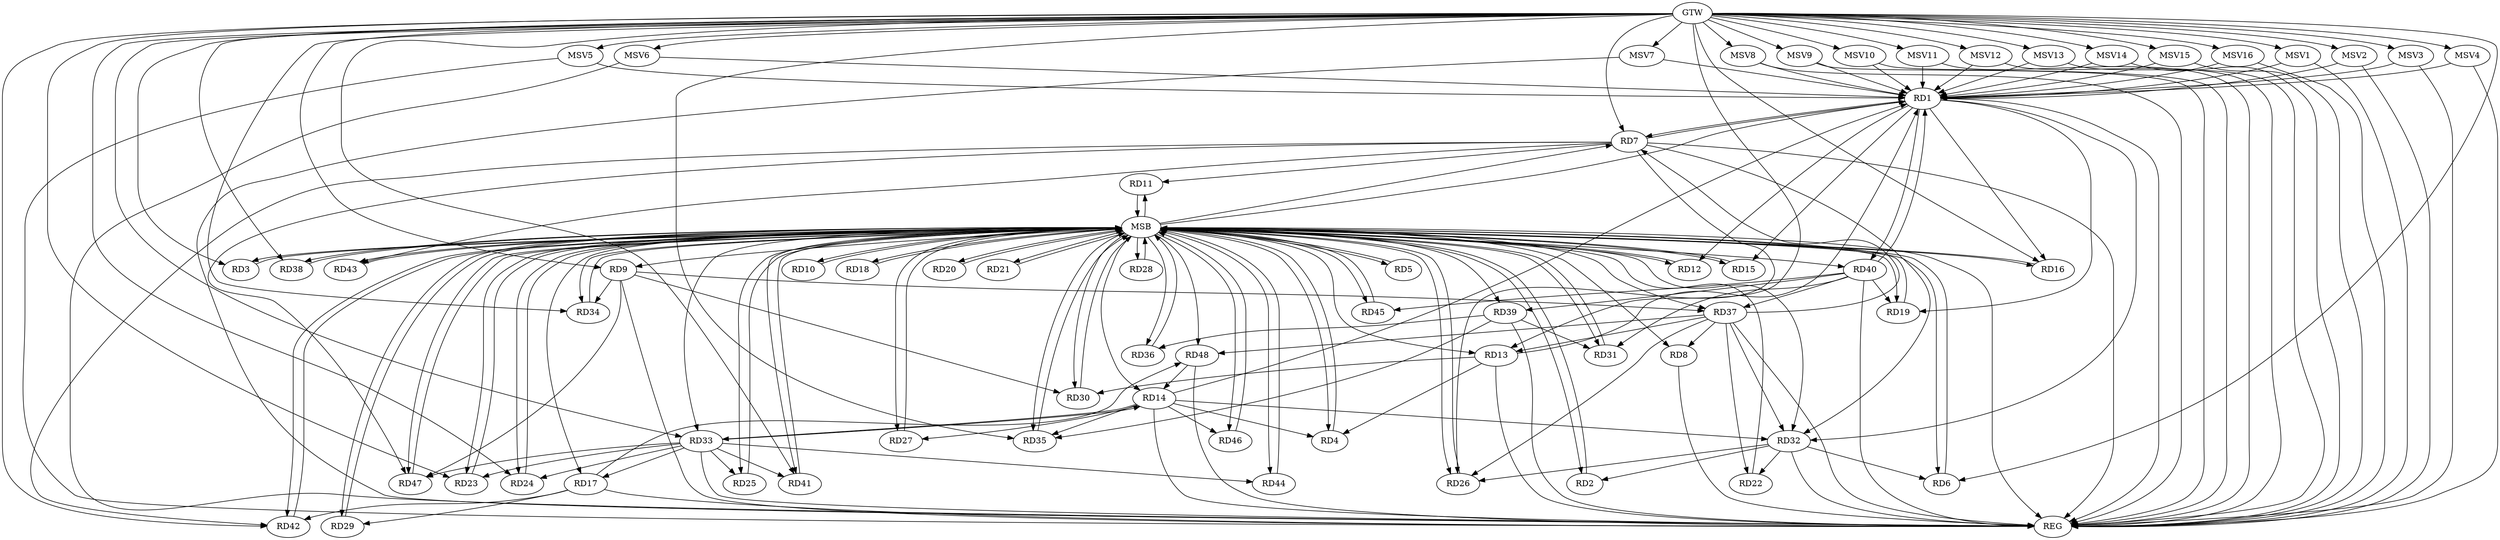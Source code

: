 strict digraph G {
  RD1 [ label="RD1" ];
  RD2 [ label="RD2" ];
  RD3 [ label="RD3" ];
  RD4 [ label="RD4" ];
  RD5 [ label="RD5" ];
  RD6 [ label="RD6" ];
  RD7 [ label="RD7" ];
  RD8 [ label="RD8" ];
  RD9 [ label="RD9" ];
  RD10 [ label="RD10" ];
  RD11 [ label="RD11" ];
  RD12 [ label="RD12" ];
  RD13 [ label="RD13" ];
  RD14 [ label="RD14" ];
  RD15 [ label="RD15" ];
  RD16 [ label="RD16" ];
  RD17 [ label="RD17" ];
  RD18 [ label="RD18" ];
  RD19 [ label="RD19" ];
  RD20 [ label="RD20" ];
  RD21 [ label="RD21" ];
  RD22 [ label="RD22" ];
  RD23 [ label="RD23" ];
  RD24 [ label="RD24" ];
  RD25 [ label="RD25" ];
  RD26 [ label="RD26" ];
  RD27 [ label="RD27" ];
  RD28 [ label="RD28" ];
  RD29 [ label="RD29" ];
  RD30 [ label="RD30" ];
  RD31 [ label="RD31" ];
  RD32 [ label="RD32" ];
  RD33 [ label="RD33" ];
  RD34 [ label="RD34" ];
  RD35 [ label="RD35" ];
  RD36 [ label="RD36" ];
  RD37 [ label="RD37" ];
  RD38 [ label="RD38" ];
  RD39 [ label="RD39" ];
  RD40 [ label="RD40" ];
  RD41 [ label="RD41" ];
  RD42 [ label="RD42" ];
  RD43 [ label="RD43" ];
  RD44 [ label="RD44" ];
  RD45 [ label="RD45" ];
  RD46 [ label="RD46" ];
  RD47 [ label="RD47" ];
  RD48 [ label="RD48" ];
  GTW [ label="GTW" ];
  REG [ label="REG" ];
  MSB [ label="MSB" ];
  MSV1 [ label="MSV1" ];
  MSV2 [ label="MSV2" ];
  MSV3 [ label="MSV3" ];
  MSV4 [ label="MSV4" ];
  MSV5 [ label="MSV5" ];
  MSV6 [ label="MSV6" ];
  MSV7 [ label="MSV7" ];
  MSV8 [ label="MSV8" ];
  MSV9 [ label="MSV9" ];
  MSV10 [ label="MSV10" ];
  MSV11 [ label="MSV11" ];
  MSV12 [ label="MSV12" ];
  MSV13 [ label="MSV13" ];
  MSV14 [ label="MSV14" ];
  MSV15 [ label="MSV15" ];
  MSV16 [ label="MSV16" ];
  RD1 -> RD7;
  RD7 -> RD1;
  RD1 -> RD12;
  RD13 -> RD1;
  RD14 -> RD1;
  RD1 -> RD15;
  RD1 -> RD16;
  RD1 -> RD19;
  RD1 -> RD32;
  RD1 -> RD40;
  RD40 -> RD1;
  RD32 -> RD2;
  RD13 -> RD4;
  RD14 -> RD4;
  RD32 -> RD6;
  RD7 -> RD11;
  RD7 -> RD26;
  RD7 -> RD32;
  RD37 -> RD7;
  RD7 -> RD42;
  RD7 -> RD43;
  RD7 -> RD47;
  RD37 -> RD8;
  RD9 -> RD30;
  RD9 -> RD34;
  RD9 -> RD37;
  RD9 -> RD47;
  RD13 -> RD30;
  RD37 -> RD13;
  RD14 -> RD27;
  RD14 -> RD32;
  RD14 -> RD33;
  RD33 -> RD14;
  RD14 -> RD35;
  RD14 -> RD46;
  RD48 -> RD14;
  RD17 -> RD29;
  RD33 -> RD17;
  RD17 -> RD42;
  RD17 -> RD48;
  RD40 -> RD19;
  RD32 -> RD22;
  RD37 -> RD22;
  RD33 -> RD23;
  RD33 -> RD24;
  RD33 -> RD25;
  RD32 -> RD26;
  RD37 -> RD26;
  RD39 -> RD31;
  RD40 -> RD31;
  RD37 -> RD32;
  RD33 -> RD41;
  RD33 -> RD44;
  RD33 -> RD47;
  RD39 -> RD35;
  RD39 -> RD36;
  RD40 -> RD37;
  RD37 -> RD48;
  RD40 -> RD39;
  RD40 -> RD45;
  GTW -> RD38;
  GTW -> RD34;
  GTW -> RD16;
  GTW -> RD24;
  GTW -> RD35;
  GTW -> RD6;
  GTW -> RD41;
  GTW -> RD9;
  GTW -> RD33;
  GTW -> RD7;
  GTW -> RD23;
  GTW -> RD3;
  GTW -> RD42;
  GTW -> RD13;
  RD1 -> REG;
  RD7 -> REG;
  RD8 -> REG;
  RD9 -> REG;
  RD13 -> REG;
  RD14 -> REG;
  RD17 -> REG;
  RD32 -> REG;
  RD33 -> REG;
  RD37 -> REG;
  RD39 -> REG;
  RD40 -> REG;
  RD48 -> REG;
  RD2 -> MSB;
  MSB -> RD1;
  MSB -> RD8;
  MSB -> RD15;
  MSB -> RD26;
  MSB -> RD30;
  MSB -> RD32;
  MSB -> RD41;
  MSB -> RD45;
  MSB -> REG;
  RD3 -> MSB;
  MSB -> RD4;
  MSB -> RD35;
  RD4 -> MSB;
  MSB -> RD27;
  MSB -> RD33;
  MSB -> RD46;
  RD5 -> MSB;
  MSB -> RD19;
  MSB -> RD29;
  RD6 -> MSB;
  MSB -> RD3;
  MSB -> RD11;
  MSB -> RD14;
  RD10 -> MSB;
  MSB -> RD21;
  MSB -> RD25;
  RD11 -> MSB;
  MSB -> RD28;
  MSB -> RD37;
  MSB -> RD48;
  RD12 -> MSB;
  MSB -> RD2;
  MSB -> RD38;
  RD15 -> MSB;
  MSB -> RD13;
  MSB -> RD43;
  RD16 -> MSB;
  MSB -> RD23;
  MSB -> RD47;
  RD18 -> MSB;
  MSB -> RD16;
  MSB -> RD17;
  MSB -> RD31;
  MSB -> RD36;
  MSB -> RD39;
  MSB -> RD42;
  RD19 -> MSB;
  MSB -> RD9;
  MSB -> RD18;
  RD20 -> MSB;
  MSB -> RD5;
  MSB -> RD7;
  MSB -> RD40;
  RD21 -> MSB;
  RD22 -> MSB;
  MSB -> RD6;
  MSB -> RD10;
  MSB -> RD20;
  RD23 -> MSB;
  RD24 -> MSB;
  RD25 -> MSB;
  RD26 -> MSB;
  MSB -> RD24;
  RD27 -> MSB;
  RD28 -> MSB;
  RD29 -> MSB;
  RD30 -> MSB;
  RD31 -> MSB;
  RD34 -> MSB;
  RD35 -> MSB;
  MSB -> RD44;
  RD36 -> MSB;
  RD38 -> MSB;
  RD41 -> MSB;
  RD42 -> MSB;
  RD43 -> MSB;
  MSB -> RD34;
  RD44 -> MSB;
  RD45 -> MSB;
  MSB -> RD12;
  RD46 -> MSB;
  RD47 -> MSB;
  MSV1 -> RD1;
  MSV2 -> RD1;
  MSV3 -> RD1;
  GTW -> MSV1;
  MSV1 -> REG;
  GTW -> MSV2;
  MSV2 -> REG;
  GTW -> MSV3;
  MSV3 -> REG;
  MSV4 -> RD1;
  MSV5 -> RD1;
  MSV6 -> RD1;
  MSV7 -> RD1;
  GTW -> MSV4;
  MSV4 -> REG;
  GTW -> MSV5;
  MSV5 -> REG;
  GTW -> MSV6;
  MSV6 -> REG;
  GTW -> MSV7;
  MSV7 -> REG;
  MSV8 -> RD1;
  GTW -> MSV8;
  MSV8 -> REG;
  MSV9 -> RD1;
  GTW -> MSV9;
  MSV9 -> REG;
  MSV10 -> RD1;
  GTW -> MSV10;
  MSV10 -> REG;
  MSV11 -> RD1;
  GTW -> MSV11;
  MSV11 -> REG;
  MSV12 -> RD1;
  GTW -> MSV12;
  MSV12 -> REG;
  MSV13 -> RD1;
  GTW -> MSV13;
  MSV13 -> REG;
  MSV14 -> RD1;
  GTW -> MSV14;
  MSV14 -> REG;
  MSV15 -> RD1;
  MSV16 -> RD1;
  GTW -> MSV15;
  MSV15 -> REG;
  GTW -> MSV16;
  MSV16 -> REG;
}
